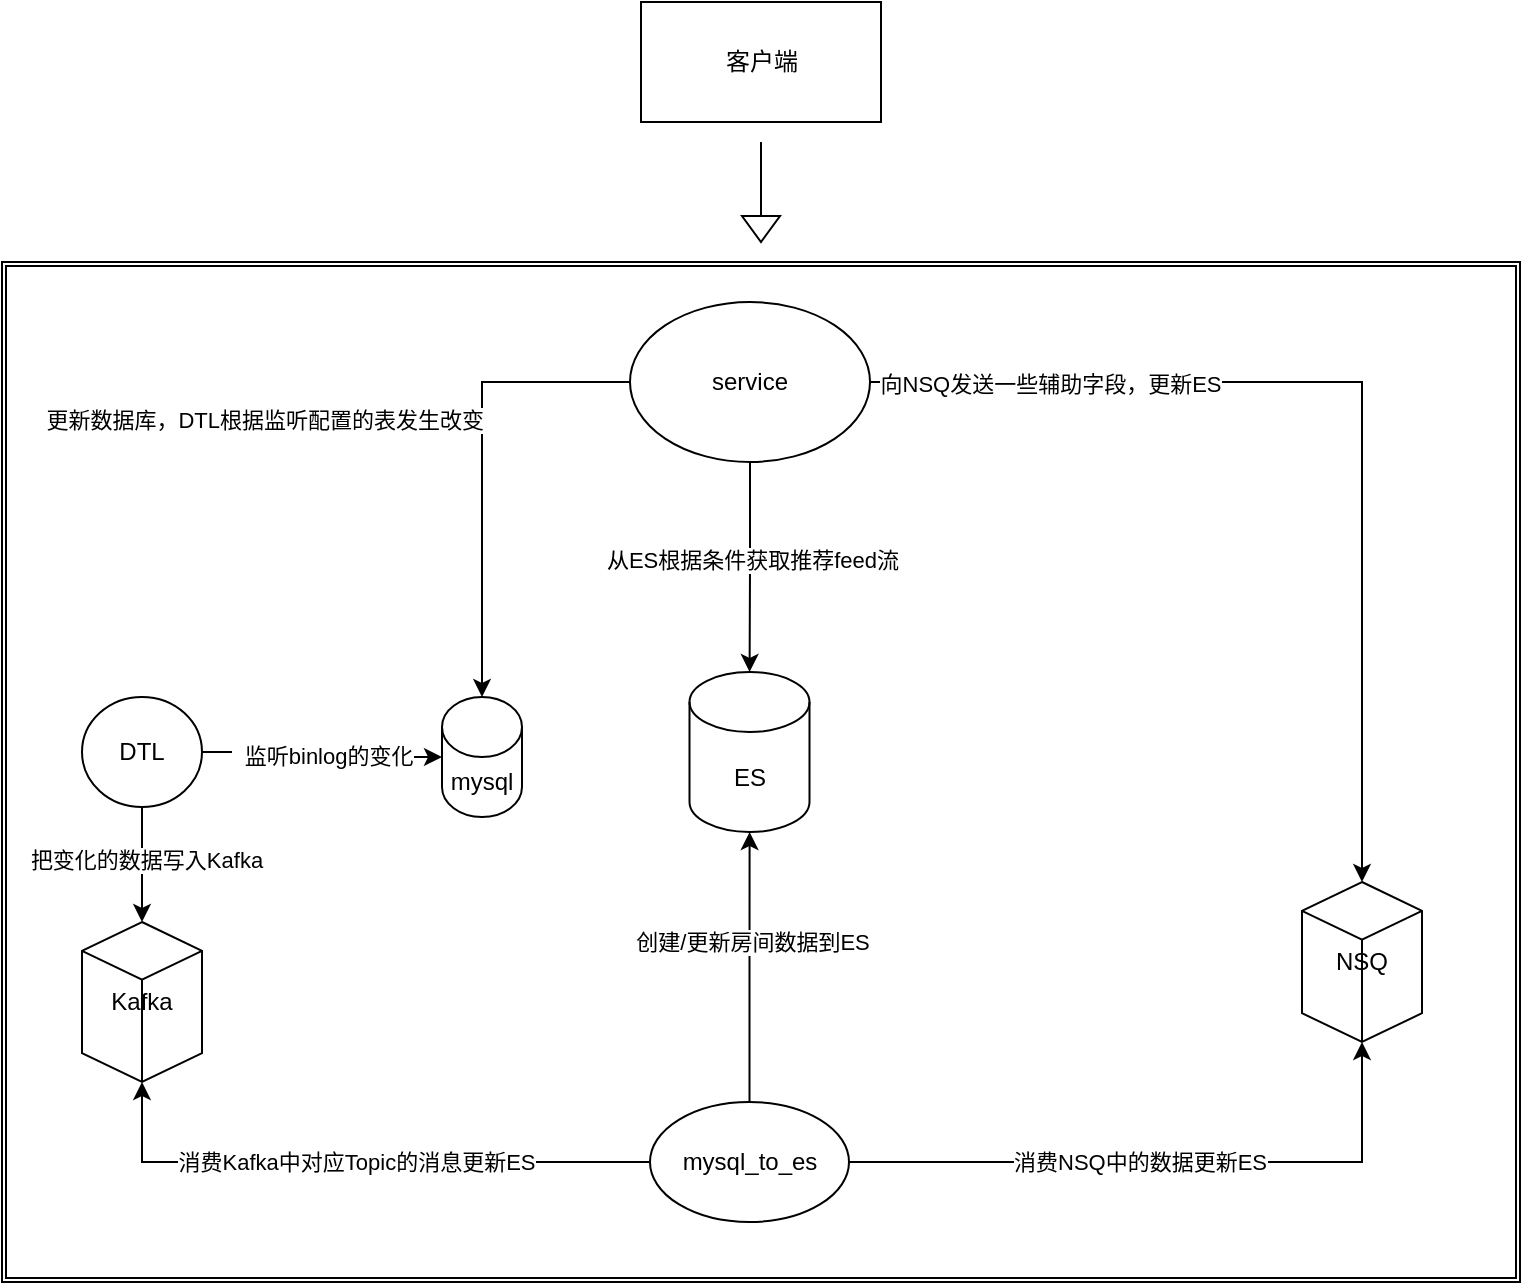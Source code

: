 <mxfile version="20.0.4" type="github">
  <diagram id="t3nflw9I2RLgxUgcu3Dc" name="Page-1">
    <mxGraphModel dx="2066" dy="1153" grid="1" gridSize="10" guides="1" tooltips="1" connect="1" arrows="1" fold="1" page="1" pageScale="1" pageWidth="827" pageHeight="1169" math="0" shadow="0">
      <root>
        <mxCell id="0" />
        <mxCell id="1" parent="0" />
        <mxCell id="E5yi-e250Tnd-Hyphz3E-1" value="客户端" style="rounded=0;whiteSpace=wrap;html=1;" vertex="1" parent="1">
          <mxGeometry x="359.5" y="150" width="120" height="60" as="geometry" />
        </mxCell>
        <mxCell id="E5yi-e250Tnd-Hyphz3E-2" value="" style="shape=ext;double=1;rounded=0;whiteSpace=wrap;html=1;" vertex="1" parent="1">
          <mxGeometry x="40" y="280" width="759" height="510" as="geometry" />
        </mxCell>
        <mxCell id="E5yi-e250Tnd-Hyphz3E-6" value="" style="html=1;shadow=0;dashed=0;align=center;verticalAlign=middle;shape=mxgraph.arrows2.arrow;dy=1;dx=13;direction=south;notch=0;" vertex="1" parent="1">
          <mxGeometry x="410" y="220" width="19" height="50" as="geometry" />
        </mxCell>
        <mxCell id="E5yi-e250Tnd-Hyphz3E-9" value="mysql" style="shape=cylinder3;whiteSpace=wrap;html=1;boundedLbl=1;backgroundOutline=1;size=15;" vertex="1" parent="1">
          <mxGeometry x="260" y="497.5" width="40" height="60" as="geometry" />
        </mxCell>
        <mxCell id="E5yi-e250Tnd-Hyphz3E-13" value="&lt;div style=&quot;&quot;&gt;&amp;nbsp; 监听binlog的变化&lt;/div&gt;" style="edgeStyle=orthogonalEdgeStyle;rounded=0;orthogonalLoop=1;jettySize=auto;html=1;align=center;" edge="1" parent="1" source="E5yi-e250Tnd-Hyphz3E-10" target="E5yi-e250Tnd-Hyphz3E-9">
          <mxGeometry relative="1" as="geometry" />
        </mxCell>
        <mxCell id="E5yi-e250Tnd-Hyphz3E-15" value="" style="edgeStyle=orthogonalEdgeStyle;rounded=0;orthogonalLoop=1;jettySize=auto;html=1;" edge="1" parent="1" source="E5yi-e250Tnd-Hyphz3E-10" target="E5yi-e250Tnd-Hyphz3E-14">
          <mxGeometry relative="1" as="geometry" />
        </mxCell>
        <mxCell id="E5yi-e250Tnd-Hyphz3E-16" value="把变化的数据写入Kafka" style="edgeLabel;html=1;align=center;verticalAlign=middle;resizable=0;points=[];" vertex="1" connectable="0" parent="E5yi-e250Tnd-Hyphz3E-15">
          <mxGeometry x="-0.1" y="2" relative="1" as="geometry">
            <mxPoint as="offset" />
          </mxGeometry>
        </mxCell>
        <mxCell id="E5yi-e250Tnd-Hyphz3E-10" value="DTL" style="ellipse;whiteSpace=wrap;html=1;" vertex="1" parent="1">
          <mxGeometry x="80" y="497.5" width="60" height="55" as="geometry" />
        </mxCell>
        <mxCell id="E5yi-e250Tnd-Hyphz3E-14" value="Kafka" style="html=1;whiteSpace=wrap;shape=isoCube2;backgroundOutline=1;isoAngle=15;align=center;" vertex="1" parent="1">
          <mxGeometry x="80" y="610" width="60" height="80" as="geometry" />
        </mxCell>
        <mxCell id="E5yi-e250Tnd-Hyphz3E-20" value="消费Kafka中对应Topic的消息更新ES" style="edgeStyle=orthogonalEdgeStyle;rounded=0;orthogonalLoop=1;jettySize=auto;html=1;" edge="1" parent="1" source="E5yi-e250Tnd-Hyphz3E-17" target="E5yi-e250Tnd-Hyphz3E-14">
          <mxGeometry relative="1" as="geometry" />
        </mxCell>
        <mxCell id="E5yi-e250Tnd-Hyphz3E-22" value="" style="edgeStyle=orthogonalEdgeStyle;rounded=0;orthogonalLoop=1;jettySize=auto;html=1;" edge="1" parent="1" source="E5yi-e250Tnd-Hyphz3E-17" target="E5yi-e250Tnd-Hyphz3E-21">
          <mxGeometry relative="1" as="geometry" />
        </mxCell>
        <mxCell id="E5yi-e250Tnd-Hyphz3E-23" value="消费NSQ中的数据更新ES" style="edgeLabel;html=1;align=left;verticalAlign=middle;resizable=0;points=[];" vertex="1" connectable="0" parent="E5yi-e250Tnd-Hyphz3E-22">
          <mxGeometry x="-0.492" relative="1" as="geometry">
            <mxPoint as="offset" />
          </mxGeometry>
        </mxCell>
        <mxCell id="E5yi-e250Tnd-Hyphz3E-25" value="" style="edgeStyle=orthogonalEdgeStyle;rounded=0;orthogonalLoop=1;jettySize=auto;html=1;" edge="1" parent="1" source="E5yi-e250Tnd-Hyphz3E-17" target="E5yi-e250Tnd-Hyphz3E-24">
          <mxGeometry relative="1" as="geometry" />
        </mxCell>
        <mxCell id="E5yi-e250Tnd-Hyphz3E-26" value="创建/更新房间数据到ES" style="edgeLabel;html=1;align=center;verticalAlign=middle;resizable=0;points=[];" vertex="1" connectable="0" parent="E5yi-e250Tnd-Hyphz3E-25">
          <mxGeometry x="0.185" y="-1" relative="1" as="geometry">
            <mxPoint as="offset" />
          </mxGeometry>
        </mxCell>
        <mxCell id="E5yi-e250Tnd-Hyphz3E-17" value="mysql_to_es" style="ellipse;whiteSpace=wrap;html=1;" vertex="1" parent="1">
          <mxGeometry x="364" y="700" width="99.5" height="60" as="geometry" />
        </mxCell>
        <mxCell id="E5yi-e250Tnd-Hyphz3E-21" value="NSQ" style="html=1;whiteSpace=wrap;shape=isoCube2;backgroundOutline=1;isoAngle=15;" vertex="1" parent="1">
          <mxGeometry x="690" y="590" width="60" height="80" as="geometry" />
        </mxCell>
        <mxCell id="E5yi-e250Tnd-Hyphz3E-24" value="ES" style="shape=cylinder3;whiteSpace=wrap;html=1;boundedLbl=1;backgroundOutline=1;size=15;" vertex="1" parent="1">
          <mxGeometry x="383.75" y="485" width="60" height="80" as="geometry" />
        </mxCell>
        <mxCell id="E5yi-e250Tnd-Hyphz3E-28" value="" style="edgeStyle=orthogonalEdgeStyle;rounded=0;orthogonalLoop=1;jettySize=auto;html=1;" edge="1" parent="1" source="E5yi-e250Tnd-Hyphz3E-27" target="E5yi-e250Tnd-Hyphz3E-21">
          <mxGeometry relative="1" as="geometry" />
        </mxCell>
        <mxCell id="E5yi-e250Tnd-Hyphz3E-33" value="向NSQ发送一些辅助字段，更新ES" style="edgeLabel;html=1;align=center;verticalAlign=middle;resizable=0;points=[];" vertex="1" connectable="0" parent="E5yi-e250Tnd-Hyphz3E-28">
          <mxGeometry x="-0.637" y="-1" relative="1" as="geometry">
            <mxPoint as="offset" />
          </mxGeometry>
        </mxCell>
        <mxCell id="E5yi-e250Tnd-Hyphz3E-29" value="" style="edgeStyle=orthogonalEdgeStyle;rounded=0;orthogonalLoop=1;jettySize=auto;html=1;" edge="1" parent="1" source="E5yi-e250Tnd-Hyphz3E-27" target="E5yi-e250Tnd-Hyphz3E-9">
          <mxGeometry relative="1" as="geometry" />
        </mxCell>
        <mxCell id="E5yi-e250Tnd-Hyphz3E-30" value="更新数据库，DTL根据监听配置的表发生改变" style="edgeLabel;html=1;align=right;verticalAlign=middle;resizable=0;points=[];" vertex="1" connectable="0" parent="E5yi-e250Tnd-Hyphz3E-29">
          <mxGeometry x="-0.2" y="1" relative="1" as="geometry">
            <mxPoint as="offset" />
          </mxGeometry>
        </mxCell>
        <mxCell id="E5yi-e250Tnd-Hyphz3E-31" value="" style="edgeStyle=orthogonalEdgeStyle;rounded=0;orthogonalLoop=1;jettySize=auto;html=1;" edge="1" parent="1" source="E5yi-e250Tnd-Hyphz3E-27" target="E5yi-e250Tnd-Hyphz3E-24">
          <mxGeometry relative="1" as="geometry" />
        </mxCell>
        <mxCell id="E5yi-e250Tnd-Hyphz3E-32" value="从ES根据条件获取推荐feed流" style="edgeLabel;html=1;align=center;verticalAlign=middle;resizable=0;points=[];" vertex="1" connectable="0" parent="E5yi-e250Tnd-Hyphz3E-31">
          <mxGeometry x="-0.068" y="1" relative="1" as="geometry">
            <mxPoint as="offset" />
          </mxGeometry>
        </mxCell>
        <mxCell id="E5yi-e250Tnd-Hyphz3E-27" value="service" style="ellipse;whiteSpace=wrap;html=1;" vertex="1" parent="1">
          <mxGeometry x="354" y="300" width="120" height="80" as="geometry" />
        </mxCell>
      </root>
    </mxGraphModel>
  </diagram>
</mxfile>
